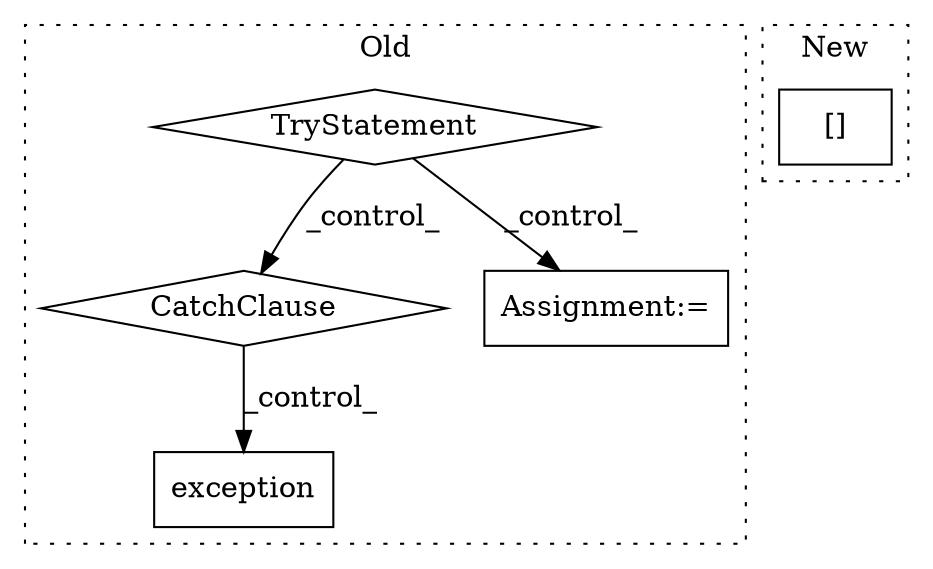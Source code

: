 digraph G {
subgraph cluster0 {
1 [label="exception" a="32" s="4219,4302" l="10,1" shape="box"];
3 [label="CatchClause" a="12" s="4164,4199" l="13,2" shape="diamond"];
4 [label="TryStatement" a="54" s="4097" l="4" shape="diamond"];
5 [label="Assignment:=" a="7" s="4129" l="1" shape="box"];
label = "Old";
style="dotted";
}
subgraph cluster1 {
2 [label="[]" a="2" s="2205,2231" l="17,1" shape="box"];
label = "New";
style="dotted";
}
3 -> 1 [label="_control_"];
4 -> 5 [label="_control_"];
4 -> 3 [label="_control_"];
}